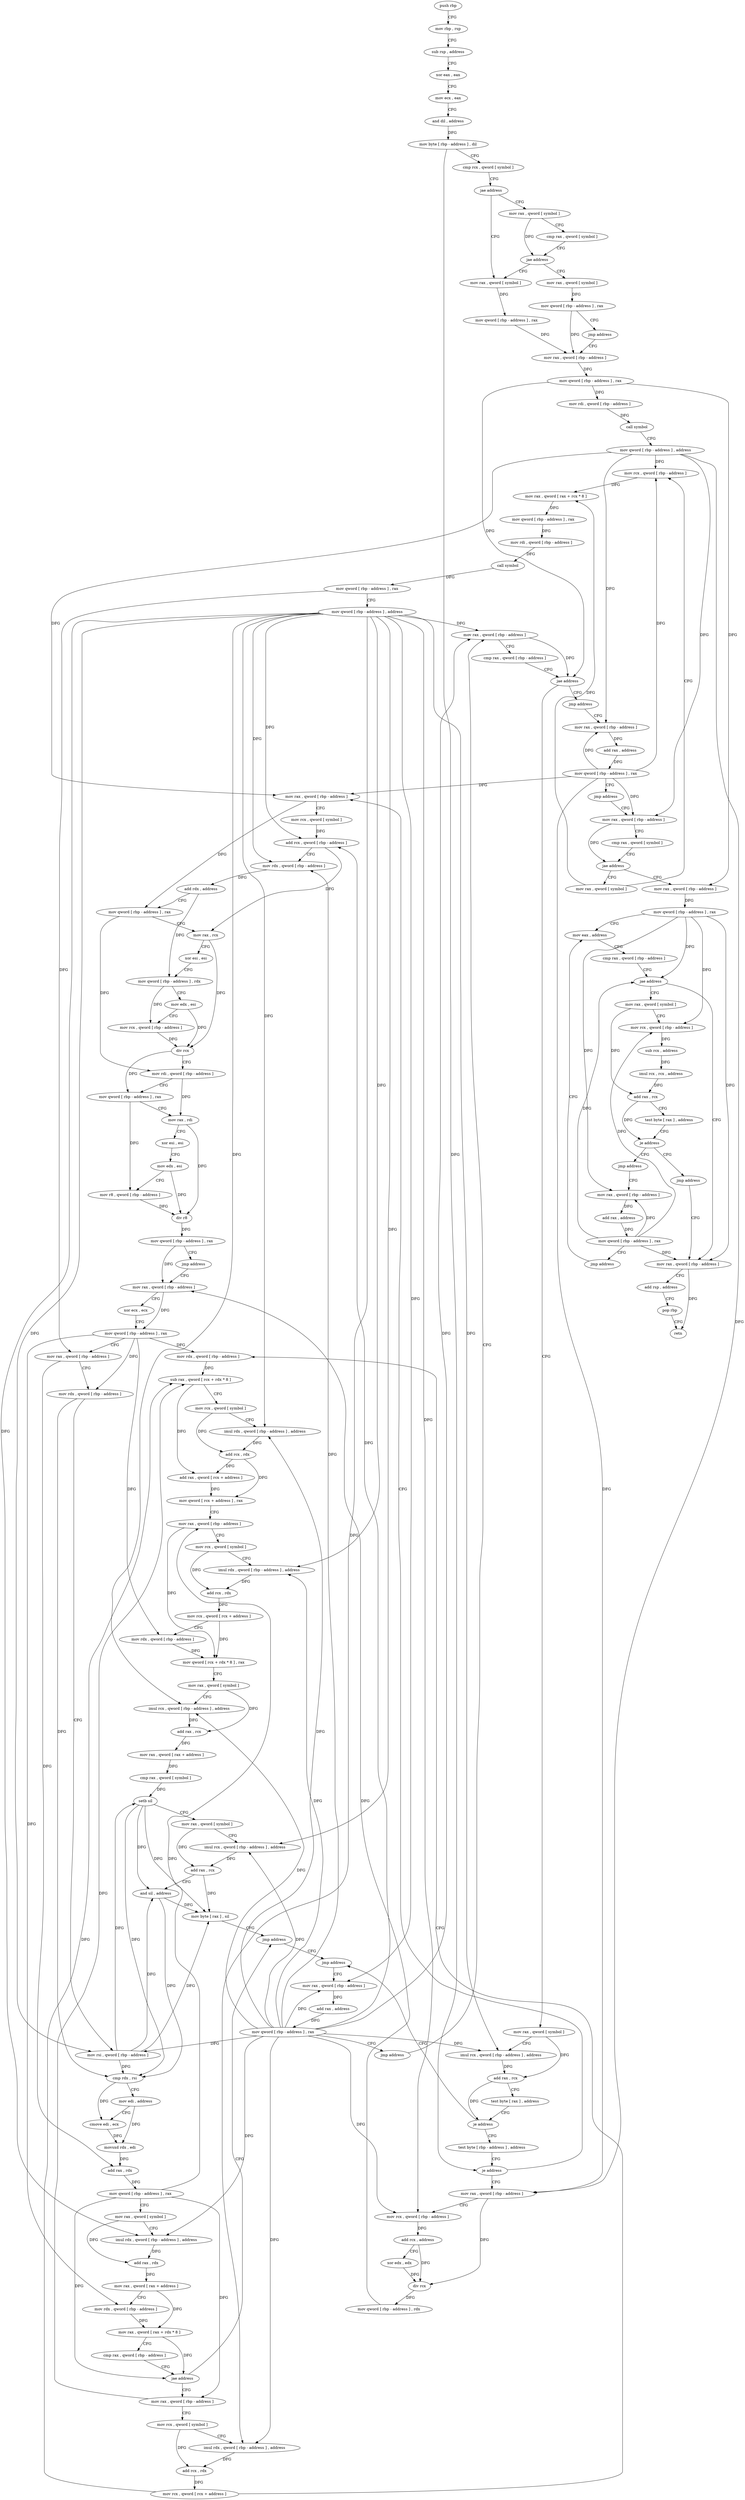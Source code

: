 digraph "func" {
"4250096" [label = "push rbp" ]
"4250097" [label = "mov rbp , rsp" ]
"4250100" [label = "sub rsp , address" ]
"4250104" [label = "xor eax , eax" ]
"4250106" [label = "mov ecx , eax" ]
"4250108" [label = "and dil , address" ]
"4250112" [label = "mov byte [ rbp - address ] , dil" ]
"4250116" [label = "cmp rcx , qword [ symbol ]" ]
"4250124" [label = "jae address" ]
"4250169" [label = "mov rax , qword [ symbol ]" ]
"4250130" [label = "mov rax , qword [ symbol ]" ]
"4250177" [label = "mov qword [ rbp - address ] , rax" ]
"4250181" [label = "mov rax , qword [ rbp - address ]" ]
"4250138" [label = "cmp rax , qword [ symbol ]" ]
"4250146" [label = "jae address" ]
"4250152" [label = "mov rax , qword [ symbol ]" ]
"4250716" [label = "mov rax , qword [ rbp - address ]" ]
"4250720" [label = "mov qword [ rbp - address ] , rax" ]
"4250724" [label = "mov eax , address" ]
"4250224" [label = "mov rax , qword [ symbol ]" ]
"4250232" [label = "mov rcx , qword [ rbp - address ]" ]
"4250236" [label = "mov rax , qword [ rax + rcx * 8 ]" ]
"4250240" [label = "mov qword [ rbp - address ] , rax" ]
"4250244" [label = "mov rdi , qword [ rbp - address ]" ]
"4250248" [label = "call symbol" ]
"4250253" [label = "mov qword [ rbp - address ] , rax" ]
"4250257" [label = "mov qword [ rbp - address ] , address" ]
"4250265" [label = "mov rax , qword [ rbp - address ]" ]
"4250160" [label = "mov qword [ rbp - address ] , rax" ]
"4250164" [label = "jmp address" ]
"4250806" [label = "mov rax , qword [ rbp - address ]" ]
"4250810" [label = "add rsp , address" ]
"4250814" [label = "pop rbp" ]
"4250815" [label = "retn" ]
"4250739" [label = "mov rax , qword [ symbol ]" ]
"4250747" [label = "mov rcx , qword [ rbp - address ]" ]
"4250751" [label = "sub rcx , address" ]
"4250758" [label = "imul rcx , rcx , address" ]
"4250765" [label = "add rax , rcx" ]
"4250768" [label = "test byte [ rax ] , address" ]
"4250771" [label = "je address" ]
"4250782" [label = "jmp address" ]
"4250777" [label = "jmp address" ]
"4250692" [label = "jmp address" ]
"4250697" [label = "mov rax , qword [ rbp - address ]" ]
"4250279" [label = "mov rax , qword [ symbol ]" ]
"4250287" [label = "imul rcx , qword [ rbp - address ] , address" ]
"4250295" [label = "add rax , rcx" ]
"4250298" [label = "test byte [ rax ] , address" ]
"4250301" [label = "je address" ]
"4250668" [label = "jmp address" ]
"4250307" [label = "test byte [ rbp - address ] , address" ]
"4250185" [label = "mov qword [ rbp - address ] , rax" ]
"4250189" [label = "mov rdi , qword [ rbp - address ]" ]
"4250193" [label = "call symbol" ]
"4250198" [label = "mov qword [ rbp - address ] , address" ]
"4250206" [label = "mov rax , qword [ rbp - address ]" ]
"4250787" [label = "mov rax , qword [ rbp - address ]" ]
"4250701" [label = "add rax , address" ]
"4250707" [label = "mov qword [ rbp - address ] , rax" ]
"4250711" [label = "jmp address" ]
"4250673" [label = "mov rax , qword [ rbp - address ]" ]
"4250311" [label = "je address" ]
"4250397" [label = "mov rax , qword [ rbp - address ]" ]
"4250317" [label = "mov rax , qword [ rbp - address ]" ]
"4250791" [label = "add rax , address" ]
"4250797" [label = "mov qword [ rbp - address ] , rax" ]
"4250801" [label = "jmp address" ]
"4250210" [label = "cmp rax , qword [ symbol ]" ]
"4250218" [label = "jae address" ]
"4250677" [label = "add rax , address" ]
"4250683" [label = "mov qword [ rbp - address ] , rax" ]
"4250687" [label = "jmp address" ]
"4250401" [label = "mov rcx , qword [ rbp - address ]" ]
"4250405" [label = "add rcx , address" ]
"4250412" [label = "xor edx , edx" ]
"4250414" [label = "div rcx" ]
"4250417" [label = "mov qword [ rbp - address ] , rdx" ]
"4250421" [label = "mov rax , qword [ rbp - address ]" ]
"4250321" [label = "mov rcx , qword [ symbol ]" ]
"4250329" [label = "add rcx , qword [ rbp - address ]" ]
"4250333" [label = "mov rdx , qword [ rbp - address ]" ]
"4250337" [label = "add rdx , address" ]
"4250344" [label = "mov qword [ rbp - address ] , rax" ]
"4250348" [label = "mov rax , rcx" ]
"4250351" [label = "xor esi , esi" ]
"4250353" [label = "mov qword [ rbp - address ] , rdx" ]
"4250357" [label = "mov edx , esi" ]
"4250359" [label = "mov rcx , qword [ rbp - address ]" ]
"4250363" [label = "div rcx" ]
"4250366" [label = "mov rdi , qword [ rbp - address ]" ]
"4250370" [label = "mov qword [ rbp - address ] , rax" ]
"4250374" [label = "mov rax , rdi" ]
"4250377" [label = "xor esi , esi" ]
"4250379" [label = "mov edx , esi" ]
"4250381" [label = "mov r8 , qword [ rbp - address ]" ]
"4250385" [label = "div r8" ]
"4250388" [label = "mov qword [ rbp - address ] , rax" ]
"4250392" [label = "jmp address" ]
"4250729" [label = "cmp rax , qword [ rbp - address ]" ]
"4250733" [label = "jae address" ]
"4250269" [label = "cmp rax , qword [ rbp - address ]" ]
"4250273" [label = "jae address" ]
"4250663" [label = "jmp address" ]
"4250505" [label = "mov rax , qword [ rbp - address ]" ]
"4250509" [label = "mov rcx , qword [ symbol ]" ]
"4250517" [label = "imul rdx , qword [ rbp - address ] , address" ]
"4250525" [label = "add rcx , rdx" ]
"4250528" [label = "mov rcx , qword [ rcx + address ]" ]
"4250532" [label = "mov rdx , qword [ rbp - address ]" ]
"4250536" [label = "sub rax , qword [ rcx + rdx * 8 ]" ]
"4250540" [label = "mov rcx , qword [ symbol ]" ]
"4250548" [label = "imul rdx , qword [ rbp - address ] , address" ]
"4250556" [label = "add rcx , rdx" ]
"4250559" [label = "add rax , qword [ rcx + address ]" ]
"4250563" [label = "mov qword [ rcx + address ] , rax" ]
"4250567" [label = "mov rax , qword [ rbp - address ]" ]
"4250571" [label = "mov rcx , qword [ symbol ]" ]
"4250579" [label = "imul rdx , qword [ rbp - address ] , address" ]
"4250587" [label = "add rcx , rdx" ]
"4250590" [label = "mov rcx , qword [ rcx + address ]" ]
"4250594" [label = "mov rdx , qword [ rbp - address ]" ]
"4250598" [label = "mov qword [ rcx + rdx * 8 ] , rax" ]
"4250602" [label = "mov rax , qword [ symbol ]" ]
"4250610" [label = "imul rcx , qword [ rbp - address ] , address" ]
"4250618" [label = "add rax , rcx" ]
"4250621" [label = "mov rax , qword [ rax + address ]" ]
"4250625" [label = "cmp rax , qword [ symbol ]" ]
"4250633" [label = "setb sil" ]
"4250637" [label = "mov rax , qword [ symbol ]" ]
"4250645" [label = "imul rcx , qword [ rbp - address ] , address" ]
"4250653" [label = "add rax , rcx" ]
"4250656" [label = "and sil , address" ]
"4250660" [label = "mov byte [ rax ] , sil" ]
"4250425" [label = "xor ecx , ecx" ]
"4250427" [label = "mov qword [ rbp - address ] , rax" ]
"4250431" [label = "mov rax , qword [ rbp - address ]" ]
"4250435" [label = "mov rdx , qword [ rbp - address ]" ]
"4250439" [label = "mov rsi , qword [ rbp - address ]" ]
"4250443" [label = "cmp rdx , rsi" ]
"4250446" [label = "mov edi , address" ]
"4250451" [label = "cmove edi , ecx" ]
"4250454" [label = "movsxd rdx , edi" ]
"4250457" [label = "add rax , rdx" ]
"4250460" [label = "mov qword [ rbp - address ] , rax" ]
"4250464" [label = "mov rax , qword [ symbol ]" ]
"4250472" [label = "imul rdx , qword [ rbp - address ] , address" ]
"4250480" [label = "add rax , rdx" ]
"4250483" [label = "mov rax , qword [ rax + address ]" ]
"4250487" [label = "mov rdx , qword [ rbp - address ]" ]
"4250491" [label = "mov rax , qword [ rax + rdx * 8 ]" ]
"4250495" [label = "cmp rax , qword [ rbp - address ]" ]
"4250499" [label = "jae address" ]
"4250096" -> "4250097" [ label = "CFG" ]
"4250097" -> "4250100" [ label = "CFG" ]
"4250100" -> "4250104" [ label = "CFG" ]
"4250104" -> "4250106" [ label = "CFG" ]
"4250106" -> "4250108" [ label = "CFG" ]
"4250108" -> "4250112" [ label = "DFG" ]
"4250112" -> "4250116" [ label = "CFG" ]
"4250112" -> "4250311" [ label = "DFG" ]
"4250116" -> "4250124" [ label = "CFG" ]
"4250124" -> "4250169" [ label = "CFG" ]
"4250124" -> "4250130" [ label = "CFG" ]
"4250169" -> "4250177" [ label = "DFG" ]
"4250130" -> "4250138" [ label = "CFG" ]
"4250130" -> "4250146" [ label = "DFG" ]
"4250177" -> "4250181" [ label = "DFG" ]
"4250181" -> "4250185" [ label = "DFG" ]
"4250138" -> "4250146" [ label = "CFG" ]
"4250146" -> "4250169" [ label = "CFG" ]
"4250146" -> "4250152" [ label = "CFG" ]
"4250152" -> "4250160" [ label = "DFG" ]
"4250716" -> "4250720" [ label = "DFG" ]
"4250720" -> "4250724" [ label = "CFG" ]
"4250720" -> "4250733" [ label = "DFG" ]
"4250720" -> "4250806" [ label = "DFG" ]
"4250720" -> "4250747" [ label = "DFG" ]
"4250720" -> "4250787" [ label = "DFG" ]
"4250724" -> "4250729" [ label = "CFG" ]
"4250224" -> "4250232" [ label = "CFG" ]
"4250224" -> "4250236" [ label = "DFG" ]
"4250232" -> "4250236" [ label = "DFG" ]
"4250236" -> "4250240" [ label = "DFG" ]
"4250240" -> "4250244" [ label = "DFG" ]
"4250244" -> "4250248" [ label = "DFG" ]
"4250248" -> "4250253" [ label = "DFG" ]
"4250253" -> "4250257" [ label = "CFG" ]
"4250253" -> "4250431" [ label = "DFG" ]
"4250257" -> "4250265" [ label = "DFG" ]
"4250257" -> "4250287" [ label = "DFG" ]
"4250257" -> "4250673" [ label = "DFG" ]
"4250257" -> "4250401" [ label = "DFG" ]
"4250257" -> "4250329" [ label = "DFG" ]
"4250257" -> "4250333" [ label = "DFG" ]
"4250257" -> "4250439" [ label = "DFG" ]
"4250257" -> "4250472" [ label = "DFG" ]
"4250257" -> "4250517" [ label = "DFG" ]
"4250257" -> "4250548" [ label = "DFG" ]
"4250257" -> "4250579" [ label = "DFG" ]
"4250257" -> "4250610" [ label = "DFG" ]
"4250257" -> "4250645" [ label = "DFG" ]
"4250265" -> "4250269" [ label = "CFG" ]
"4250265" -> "4250273" [ label = "DFG" ]
"4250160" -> "4250164" [ label = "CFG" ]
"4250160" -> "4250181" [ label = "DFG" ]
"4250164" -> "4250181" [ label = "CFG" ]
"4250806" -> "4250810" [ label = "CFG" ]
"4250806" -> "4250815" [ label = "DFG" ]
"4250810" -> "4250814" [ label = "CFG" ]
"4250814" -> "4250815" [ label = "CFG" ]
"4250739" -> "4250747" [ label = "CFG" ]
"4250739" -> "4250765" [ label = "DFG" ]
"4250747" -> "4250751" [ label = "DFG" ]
"4250751" -> "4250758" [ label = "DFG" ]
"4250758" -> "4250765" [ label = "DFG" ]
"4250765" -> "4250768" [ label = "CFG" ]
"4250765" -> "4250771" [ label = "DFG" ]
"4250768" -> "4250771" [ label = "CFG" ]
"4250771" -> "4250782" [ label = "CFG" ]
"4250771" -> "4250777" [ label = "CFG" ]
"4250782" -> "4250787" [ label = "CFG" ]
"4250777" -> "4250806" [ label = "CFG" ]
"4250692" -> "4250697" [ label = "CFG" ]
"4250697" -> "4250701" [ label = "DFG" ]
"4250279" -> "4250287" [ label = "CFG" ]
"4250279" -> "4250295" [ label = "DFG" ]
"4250287" -> "4250295" [ label = "DFG" ]
"4250295" -> "4250298" [ label = "CFG" ]
"4250295" -> "4250301" [ label = "DFG" ]
"4250298" -> "4250301" [ label = "CFG" ]
"4250301" -> "4250668" [ label = "CFG" ]
"4250301" -> "4250307" [ label = "CFG" ]
"4250668" -> "4250673" [ label = "CFG" ]
"4250307" -> "4250311" [ label = "CFG" ]
"4250185" -> "4250189" [ label = "DFG" ]
"4250185" -> "4250716" [ label = "DFG" ]
"4250185" -> "4250273" [ label = "DFG" ]
"4250189" -> "4250193" [ label = "DFG" ]
"4250193" -> "4250198" [ label = "CFG" ]
"4250198" -> "4250206" [ label = "DFG" ]
"4250198" -> "4250232" [ label = "DFG" ]
"4250198" -> "4250697" [ label = "DFG" ]
"4250198" -> "4250397" [ label = "DFG" ]
"4250198" -> "4250317" [ label = "DFG" ]
"4250206" -> "4250210" [ label = "CFG" ]
"4250206" -> "4250218" [ label = "DFG" ]
"4250787" -> "4250791" [ label = "DFG" ]
"4250701" -> "4250707" [ label = "DFG" ]
"4250707" -> "4250711" [ label = "CFG" ]
"4250707" -> "4250206" [ label = "DFG" ]
"4250707" -> "4250232" [ label = "DFG" ]
"4250707" -> "4250697" [ label = "DFG" ]
"4250707" -> "4250397" [ label = "DFG" ]
"4250707" -> "4250317" [ label = "DFG" ]
"4250711" -> "4250206" [ label = "CFG" ]
"4250673" -> "4250677" [ label = "DFG" ]
"4250311" -> "4250397" [ label = "CFG" ]
"4250311" -> "4250317" [ label = "CFG" ]
"4250397" -> "4250401" [ label = "CFG" ]
"4250397" -> "4250414" [ label = "DFG" ]
"4250317" -> "4250321" [ label = "CFG" ]
"4250317" -> "4250344" [ label = "DFG" ]
"4250791" -> "4250797" [ label = "DFG" ]
"4250797" -> "4250801" [ label = "CFG" ]
"4250797" -> "4250733" [ label = "DFG" ]
"4250797" -> "4250806" [ label = "DFG" ]
"4250797" -> "4250747" [ label = "DFG" ]
"4250797" -> "4250787" [ label = "DFG" ]
"4250801" -> "4250724" [ label = "CFG" ]
"4250210" -> "4250218" [ label = "CFG" ]
"4250218" -> "4250716" [ label = "CFG" ]
"4250218" -> "4250224" [ label = "CFG" ]
"4250677" -> "4250683" [ label = "DFG" ]
"4250683" -> "4250687" [ label = "CFG" ]
"4250683" -> "4250265" [ label = "DFG" ]
"4250683" -> "4250287" [ label = "DFG" ]
"4250683" -> "4250673" [ label = "DFG" ]
"4250683" -> "4250401" [ label = "DFG" ]
"4250683" -> "4250329" [ label = "DFG" ]
"4250683" -> "4250333" [ label = "DFG" ]
"4250683" -> "4250439" [ label = "DFG" ]
"4250683" -> "4250472" [ label = "DFG" ]
"4250683" -> "4250517" [ label = "DFG" ]
"4250683" -> "4250548" [ label = "DFG" ]
"4250683" -> "4250579" [ label = "DFG" ]
"4250683" -> "4250610" [ label = "DFG" ]
"4250683" -> "4250645" [ label = "DFG" ]
"4250687" -> "4250265" [ label = "CFG" ]
"4250401" -> "4250405" [ label = "DFG" ]
"4250405" -> "4250412" [ label = "CFG" ]
"4250405" -> "4250414" [ label = "DFG" ]
"4250412" -> "4250414" [ label = "DFG" ]
"4250414" -> "4250417" [ label = "DFG" ]
"4250417" -> "4250421" [ label = "DFG" ]
"4250421" -> "4250425" [ label = "CFG" ]
"4250421" -> "4250427" [ label = "DFG" ]
"4250321" -> "4250329" [ label = "DFG" ]
"4250329" -> "4250333" [ label = "CFG" ]
"4250329" -> "4250348" [ label = "DFG" ]
"4250333" -> "4250337" [ label = "DFG" ]
"4250337" -> "4250344" [ label = "CFG" ]
"4250337" -> "4250353" [ label = "DFG" ]
"4250344" -> "4250348" [ label = "CFG" ]
"4250344" -> "4250366" [ label = "DFG" ]
"4250348" -> "4250351" [ label = "CFG" ]
"4250348" -> "4250363" [ label = "DFG" ]
"4250351" -> "4250353" [ label = "CFG" ]
"4250353" -> "4250357" [ label = "CFG" ]
"4250353" -> "4250359" [ label = "DFG" ]
"4250357" -> "4250359" [ label = "CFG" ]
"4250357" -> "4250363" [ label = "DFG" ]
"4250359" -> "4250363" [ label = "DFG" ]
"4250363" -> "4250366" [ label = "CFG" ]
"4250363" -> "4250370" [ label = "DFG" ]
"4250366" -> "4250370" [ label = "CFG" ]
"4250366" -> "4250374" [ label = "DFG" ]
"4250370" -> "4250374" [ label = "CFG" ]
"4250370" -> "4250381" [ label = "DFG" ]
"4250374" -> "4250377" [ label = "CFG" ]
"4250374" -> "4250385" [ label = "DFG" ]
"4250377" -> "4250379" [ label = "CFG" ]
"4250379" -> "4250381" [ label = "CFG" ]
"4250379" -> "4250385" [ label = "DFG" ]
"4250381" -> "4250385" [ label = "DFG" ]
"4250385" -> "4250388" [ label = "DFG" ]
"4250388" -> "4250392" [ label = "CFG" ]
"4250388" -> "4250421" [ label = "DFG" ]
"4250392" -> "4250421" [ label = "CFG" ]
"4250729" -> "4250733" [ label = "CFG" ]
"4250733" -> "4250806" [ label = "CFG" ]
"4250733" -> "4250739" [ label = "CFG" ]
"4250269" -> "4250273" [ label = "CFG" ]
"4250273" -> "4250692" [ label = "CFG" ]
"4250273" -> "4250279" [ label = "CFG" ]
"4250663" -> "4250668" [ label = "CFG" ]
"4250505" -> "4250509" [ label = "CFG" ]
"4250505" -> "4250536" [ label = "DFG" ]
"4250509" -> "4250517" [ label = "CFG" ]
"4250509" -> "4250525" [ label = "DFG" ]
"4250517" -> "4250525" [ label = "DFG" ]
"4250525" -> "4250528" [ label = "DFG" ]
"4250528" -> "4250532" [ label = "CFG" ]
"4250528" -> "4250536" [ label = "DFG" ]
"4250532" -> "4250536" [ label = "DFG" ]
"4250536" -> "4250540" [ label = "CFG" ]
"4250536" -> "4250559" [ label = "DFG" ]
"4250540" -> "4250548" [ label = "CFG" ]
"4250540" -> "4250556" [ label = "DFG" ]
"4250548" -> "4250556" [ label = "DFG" ]
"4250556" -> "4250559" [ label = "DFG" ]
"4250556" -> "4250563" [ label = "DFG" ]
"4250559" -> "4250563" [ label = "DFG" ]
"4250563" -> "4250567" [ label = "CFG" ]
"4250567" -> "4250571" [ label = "CFG" ]
"4250567" -> "4250598" [ label = "DFG" ]
"4250571" -> "4250579" [ label = "CFG" ]
"4250571" -> "4250587" [ label = "DFG" ]
"4250579" -> "4250587" [ label = "DFG" ]
"4250587" -> "4250590" [ label = "DFG" ]
"4250590" -> "4250594" [ label = "CFG" ]
"4250590" -> "4250598" [ label = "DFG" ]
"4250594" -> "4250598" [ label = "DFG" ]
"4250598" -> "4250602" [ label = "CFG" ]
"4250602" -> "4250610" [ label = "CFG" ]
"4250602" -> "4250618" [ label = "DFG" ]
"4250610" -> "4250618" [ label = "DFG" ]
"4250618" -> "4250621" [ label = "DFG" ]
"4250621" -> "4250625" [ label = "DFG" ]
"4250625" -> "4250633" [ label = "DFG" ]
"4250633" -> "4250637" [ label = "CFG" ]
"4250633" -> "4250443" [ label = "DFG" ]
"4250633" -> "4250656" [ label = "DFG" ]
"4250633" -> "4250660" [ label = "DFG" ]
"4250637" -> "4250645" [ label = "CFG" ]
"4250637" -> "4250653" [ label = "DFG" ]
"4250645" -> "4250653" [ label = "DFG" ]
"4250653" -> "4250656" [ label = "CFG" ]
"4250653" -> "4250660" [ label = "DFG" ]
"4250656" -> "4250660" [ label = "DFG" ]
"4250656" -> "4250443" [ label = "DFG" ]
"4250660" -> "4250663" [ label = "CFG" ]
"4250425" -> "4250427" [ label = "CFG" ]
"4250427" -> "4250431" [ label = "CFG" ]
"4250427" -> "4250435" [ label = "DFG" ]
"4250427" -> "4250487" [ label = "DFG" ]
"4250427" -> "4250532" [ label = "DFG" ]
"4250427" -> "4250594" [ label = "DFG" ]
"4250431" -> "4250435" [ label = "CFG" ]
"4250431" -> "4250457" [ label = "DFG" ]
"4250435" -> "4250439" [ label = "CFG" ]
"4250435" -> "4250443" [ label = "DFG" ]
"4250439" -> "4250443" [ label = "DFG" ]
"4250439" -> "4250633" [ label = "DFG" ]
"4250439" -> "4250656" [ label = "DFG" ]
"4250439" -> "4250660" [ label = "DFG" ]
"4250443" -> "4250446" [ label = "CFG" ]
"4250443" -> "4250451" [ label = "DFG" ]
"4250446" -> "4250451" [ label = "CFG" ]
"4250446" -> "4250454" [ label = "DFG" ]
"4250451" -> "4250454" [ label = "DFG" ]
"4250454" -> "4250457" [ label = "DFG" ]
"4250457" -> "4250460" [ label = "DFG" ]
"4250460" -> "4250464" [ label = "CFG" ]
"4250460" -> "4250499" [ label = "DFG" ]
"4250460" -> "4250505" [ label = "DFG" ]
"4250460" -> "4250567" [ label = "DFG" ]
"4250464" -> "4250472" [ label = "CFG" ]
"4250464" -> "4250480" [ label = "DFG" ]
"4250472" -> "4250480" [ label = "DFG" ]
"4250480" -> "4250483" [ label = "DFG" ]
"4250483" -> "4250487" [ label = "CFG" ]
"4250483" -> "4250491" [ label = "DFG" ]
"4250487" -> "4250491" [ label = "DFG" ]
"4250491" -> "4250495" [ label = "CFG" ]
"4250491" -> "4250499" [ label = "DFG" ]
"4250495" -> "4250499" [ label = "CFG" ]
"4250499" -> "4250663" [ label = "CFG" ]
"4250499" -> "4250505" [ label = "CFG" ]
}
